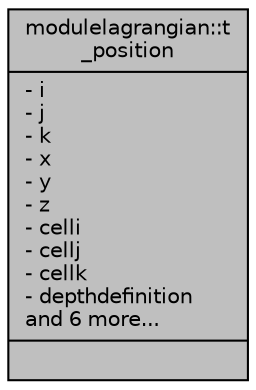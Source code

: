 digraph "modulelagrangian::t_position"
{
 // LATEX_PDF_SIZE
  edge [fontname="Helvetica",fontsize="10",labelfontname="Helvetica",labelfontsize="10"];
  node [fontname="Helvetica",fontsize="10",shape=record];
  Node1 [label="{modulelagrangian::t\l_position\n|- i\l- j\l- k\l- x\l- y\l- z\l- celli\l- cellj\l- cellk\l- depthdefinition\land 6 more...\l|}",height=0.2,width=0.4,color="black", fillcolor="grey75", style="filled", fontcolor="black",tooltip=" "];
}
